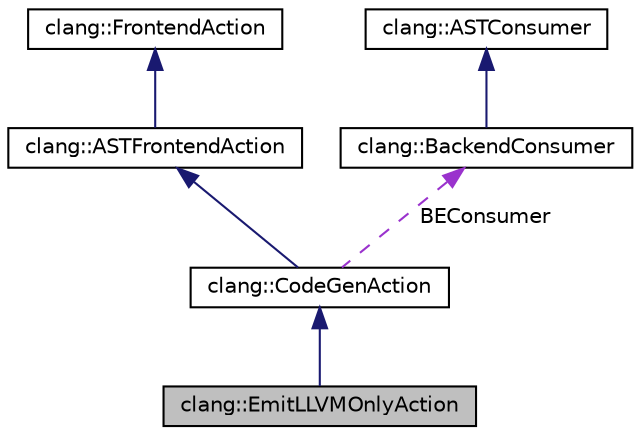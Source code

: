 digraph "clang::EmitLLVMOnlyAction"
{
 // LATEX_PDF_SIZE
  bgcolor="transparent";
  edge [fontname="Helvetica",fontsize="10",labelfontname="Helvetica",labelfontsize="10"];
  node [fontname="Helvetica",fontsize="10",shape=record];
  Node1 [label="clang::EmitLLVMOnlyAction",height=0.2,width=0.4,color="black", fillcolor="grey75", style="filled", fontcolor="black",tooltip=" "];
  Node2 -> Node1 [dir="back",color="midnightblue",fontsize="10",style="solid",fontname="Helvetica"];
  Node2 [label="clang::CodeGenAction",height=0.2,width=0.4,color="black",URL="$classclang_1_1CodeGenAction.html",tooltip=" "];
  Node3 -> Node2 [dir="back",color="midnightblue",fontsize="10",style="solid",fontname="Helvetica"];
  Node3 [label="clang::ASTFrontendAction",height=0.2,width=0.4,color="black",URL="$classclang_1_1ASTFrontendAction.html",tooltip="Abstract base class to use for AST consumer-based frontend actions."];
  Node4 -> Node3 [dir="back",color="midnightblue",fontsize="10",style="solid",fontname="Helvetica"];
  Node4 [label="clang::FrontendAction",height=0.2,width=0.4,color="black",URL="$classclang_1_1FrontendAction.html",tooltip="Abstract base class for actions which can be performed by the frontend."];
  Node5 -> Node2 [dir="back",color="darkorchid3",fontsize="10",style="dashed",label=" BEConsumer" ,fontname="Helvetica"];
  Node5 [label="clang::BackendConsumer",height=0.2,width=0.4,color="black",URL="$classclang_1_1BackendConsumer.html",tooltip=" "];
  Node6 -> Node5 [dir="back",color="midnightblue",fontsize="10",style="solid",fontname="Helvetica"];
  Node6 [label="clang::ASTConsumer",height=0.2,width=0.4,color="black",URL="$classclang_1_1ASTConsumer.html",tooltip="ASTConsumer - This is an abstract interface that should be implemented by clients that read ASTs."];
}
